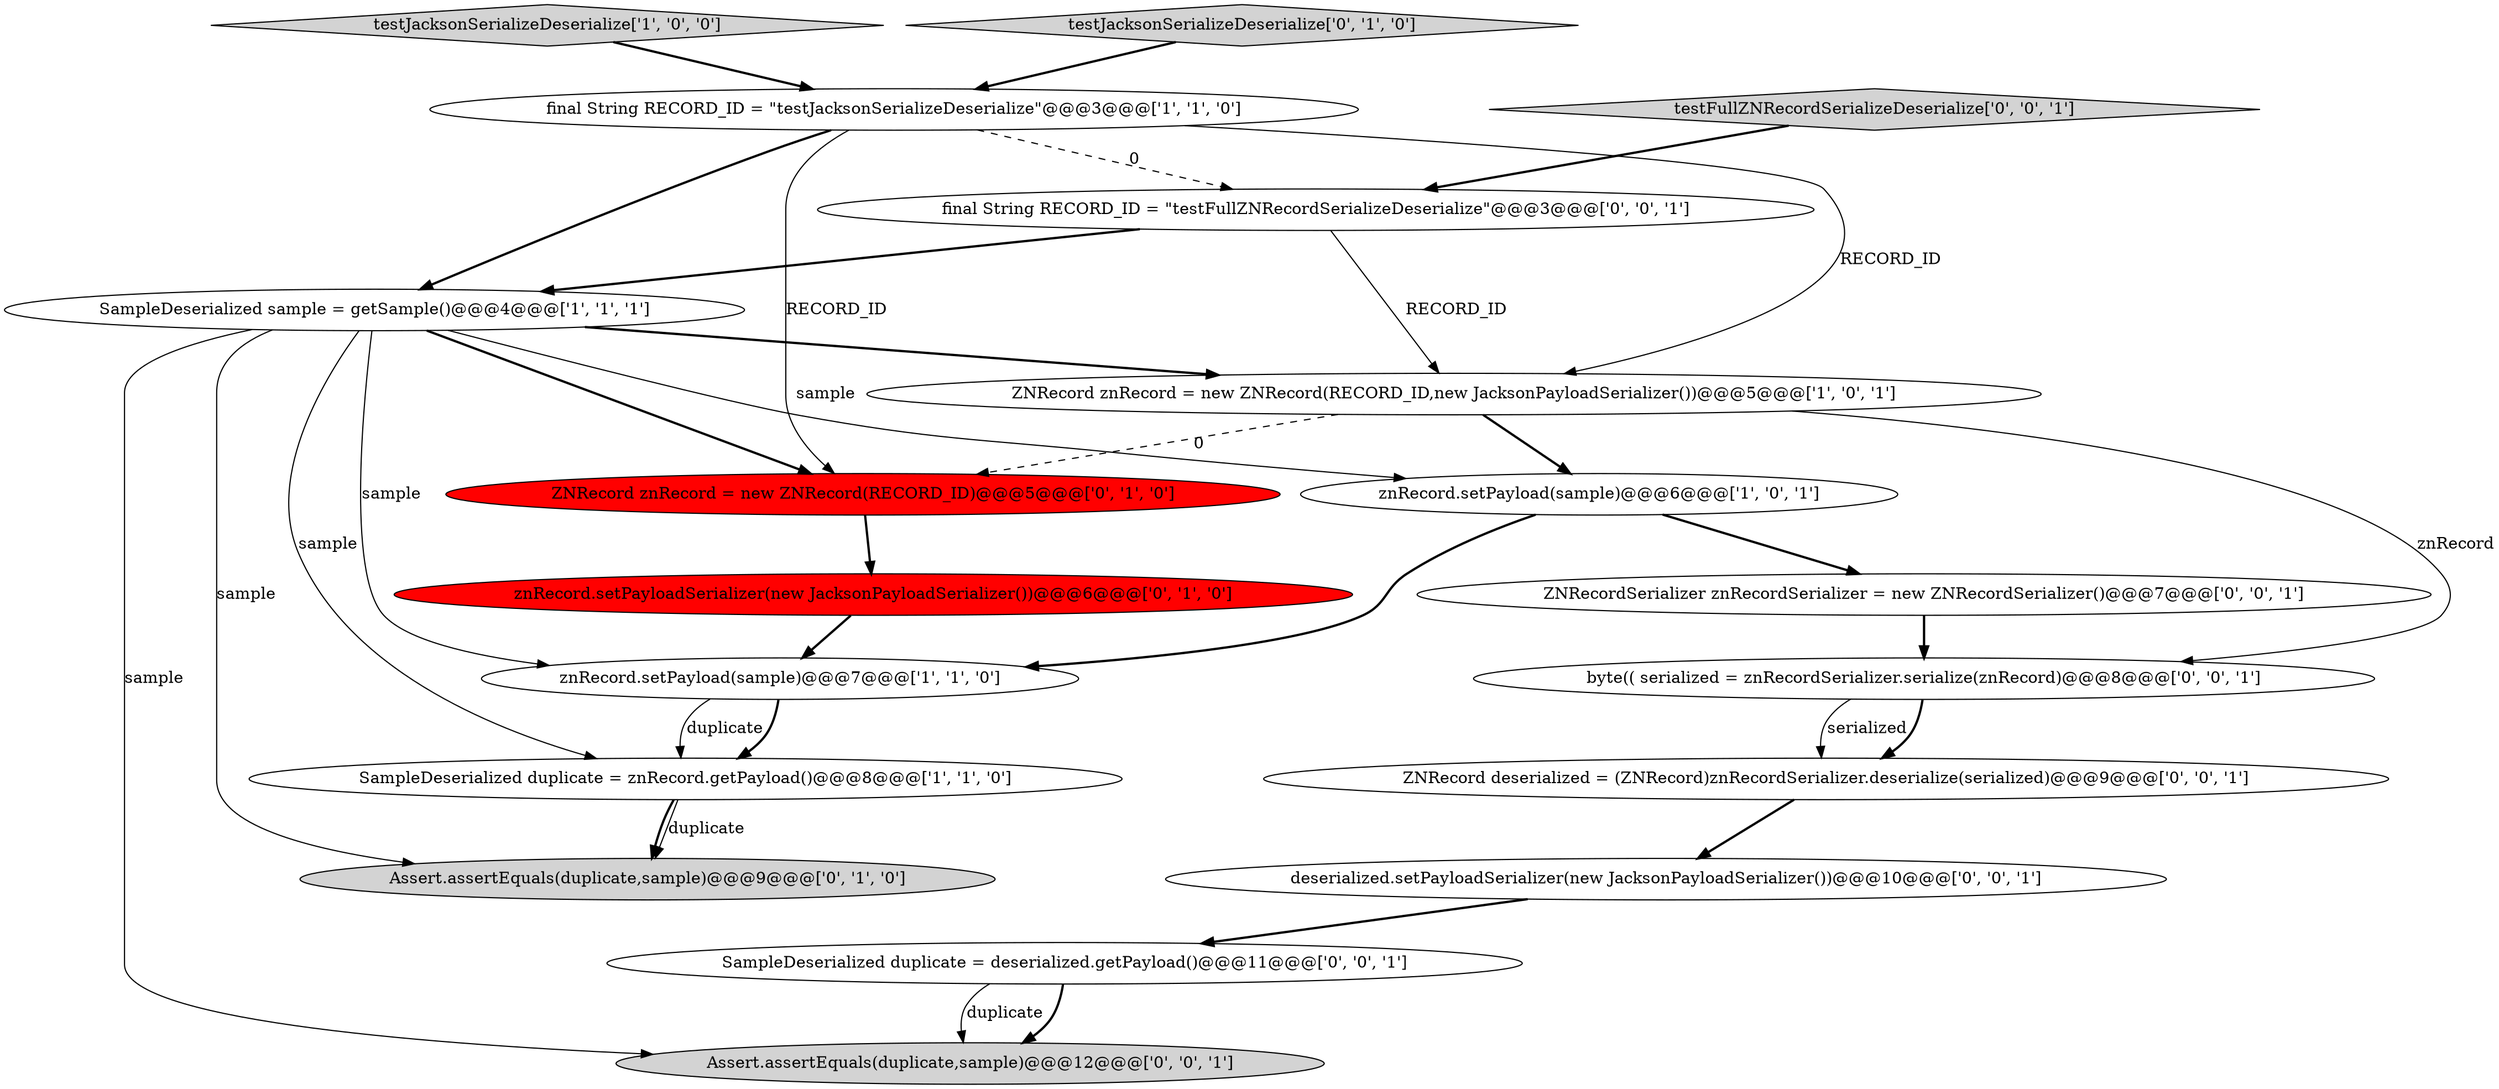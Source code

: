 digraph {
11 [style = filled, label = "Assert.assertEquals(duplicate,sample)@@@12@@@['0', '0', '1']", fillcolor = lightgray, shape = ellipse image = "AAA0AAABBB3BBB"];
1 [style = filled, label = "final String RECORD_ID = \"testJacksonSerializeDeserialize\"@@@3@@@['1', '1', '0']", fillcolor = white, shape = ellipse image = "AAA0AAABBB1BBB"];
4 [style = filled, label = "testJacksonSerializeDeserialize['1', '0', '0']", fillcolor = lightgray, shape = diamond image = "AAA0AAABBB1BBB"];
8 [style = filled, label = "ZNRecord znRecord = new ZNRecord(RECORD_ID)@@@5@@@['0', '1', '0']", fillcolor = red, shape = ellipse image = "AAA1AAABBB2BBB"];
10 [style = filled, label = "Assert.assertEquals(duplicate,sample)@@@9@@@['0', '1', '0']", fillcolor = lightgray, shape = ellipse image = "AAA0AAABBB2BBB"];
7 [style = filled, label = "znRecord.setPayloadSerializer(new JacksonPayloadSerializer())@@@6@@@['0', '1', '0']", fillcolor = red, shape = ellipse image = "AAA1AAABBB2BBB"];
0 [style = filled, label = "ZNRecord znRecord = new ZNRecord(RECORD_ID,new JacksonPayloadSerializer())@@@5@@@['1', '0', '1']", fillcolor = white, shape = ellipse image = "AAA0AAABBB1BBB"];
16 [style = filled, label = "SampleDeserialized duplicate = deserialized.getPayload()@@@11@@@['0', '0', '1']", fillcolor = white, shape = ellipse image = "AAA0AAABBB3BBB"];
18 [style = filled, label = "ZNRecordSerializer znRecordSerializer = new ZNRecordSerializer()@@@7@@@['0', '0', '1']", fillcolor = white, shape = ellipse image = "AAA0AAABBB3BBB"];
17 [style = filled, label = "ZNRecord deserialized = (ZNRecord)znRecordSerializer.deserialize(serialized)@@@9@@@['0', '0', '1']", fillcolor = white, shape = ellipse image = "AAA0AAABBB3BBB"];
9 [style = filled, label = "testJacksonSerializeDeserialize['0', '1', '0']", fillcolor = lightgray, shape = diamond image = "AAA0AAABBB2BBB"];
14 [style = filled, label = "testFullZNRecordSerializeDeserialize['0', '0', '1']", fillcolor = lightgray, shape = diamond image = "AAA0AAABBB3BBB"];
2 [style = filled, label = "znRecord.setPayload(sample)@@@7@@@['1', '1', '0']", fillcolor = white, shape = ellipse image = "AAA0AAABBB1BBB"];
12 [style = filled, label = "final String RECORD_ID = \"testFullZNRecordSerializeDeserialize\"@@@3@@@['0', '0', '1']", fillcolor = white, shape = ellipse image = "AAA0AAABBB3BBB"];
13 [style = filled, label = "byte(( serialized = znRecordSerializer.serialize(znRecord)@@@8@@@['0', '0', '1']", fillcolor = white, shape = ellipse image = "AAA0AAABBB3BBB"];
5 [style = filled, label = "SampleDeserialized duplicate = znRecord.getPayload()@@@8@@@['1', '1', '0']", fillcolor = white, shape = ellipse image = "AAA0AAABBB1BBB"];
15 [style = filled, label = "deserialized.setPayloadSerializer(new JacksonPayloadSerializer())@@@10@@@['0', '0', '1']", fillcolor = white, shape = ellipse image = "AAA0AAABBB3BBB"];
3 [style = filled, label = "znRecord.setPayload(sample)@@@6@@@['1', '0', '1']", fillcolor = white, shape = ellipse image = "AAA0AAABBB1BBB"];
6 [style = filled, label = "SampleDeserialized sample = getSample()@@@4@@@['1', '1', '1']", fillcolor = white, shape = ellipse image = "AAA0AAABBB1BBB"];
0->3 [style = bold, label=""];
5->10 [style = bold, label=""];
13->17 [style = solid, label="serialized"];
16->11 [style = bold, label=""];
1->0 [style = solid, label="RECORD_ID"];
6->3 [style = solid, label="sample"];
16->11 [style = solid, label="duplicate"];
6->0 [style = bold, label=""];
1->8 [style = solid, label="RECORD_ID"];
6->10 [style = solid, label="sample"];
15->16 [style = bold, label=""];
12->6 [style = bold, label=""];
0->13 [style = solid, label="znRecord"];
8->7 [style = bold, label=""];
3->18 [style = bold, label=""];
1->12 [style = dashed, label="0"];
13->17 [style = bold, label=""];
1->6 [style = bold, label=""];
3->2 [style = bold, label=""];
6->5 [style = solid, label="sample"];
7->2 [style = bold, label=""];
14->12 [style = bold, label=""];
6->8 [style = bold, label=""];
17->15 [style = bold, label=""];
18->13 [style = bold, label=""];
2->5 [style = solid, label="duplicate"];
5->10 [style = solid, label="duplicate"];
6->11 [style = solid, label="sample"];
0->8 [style = dashed, label="0"];
4->1 [style = bold, label=""];
6->2 [style = solid, label="sample"];
9->1 [style = bold, label=""];
12->0 [style = solid, label="RECORD_ID"];
2->5 [style = bold, label=""];
}
